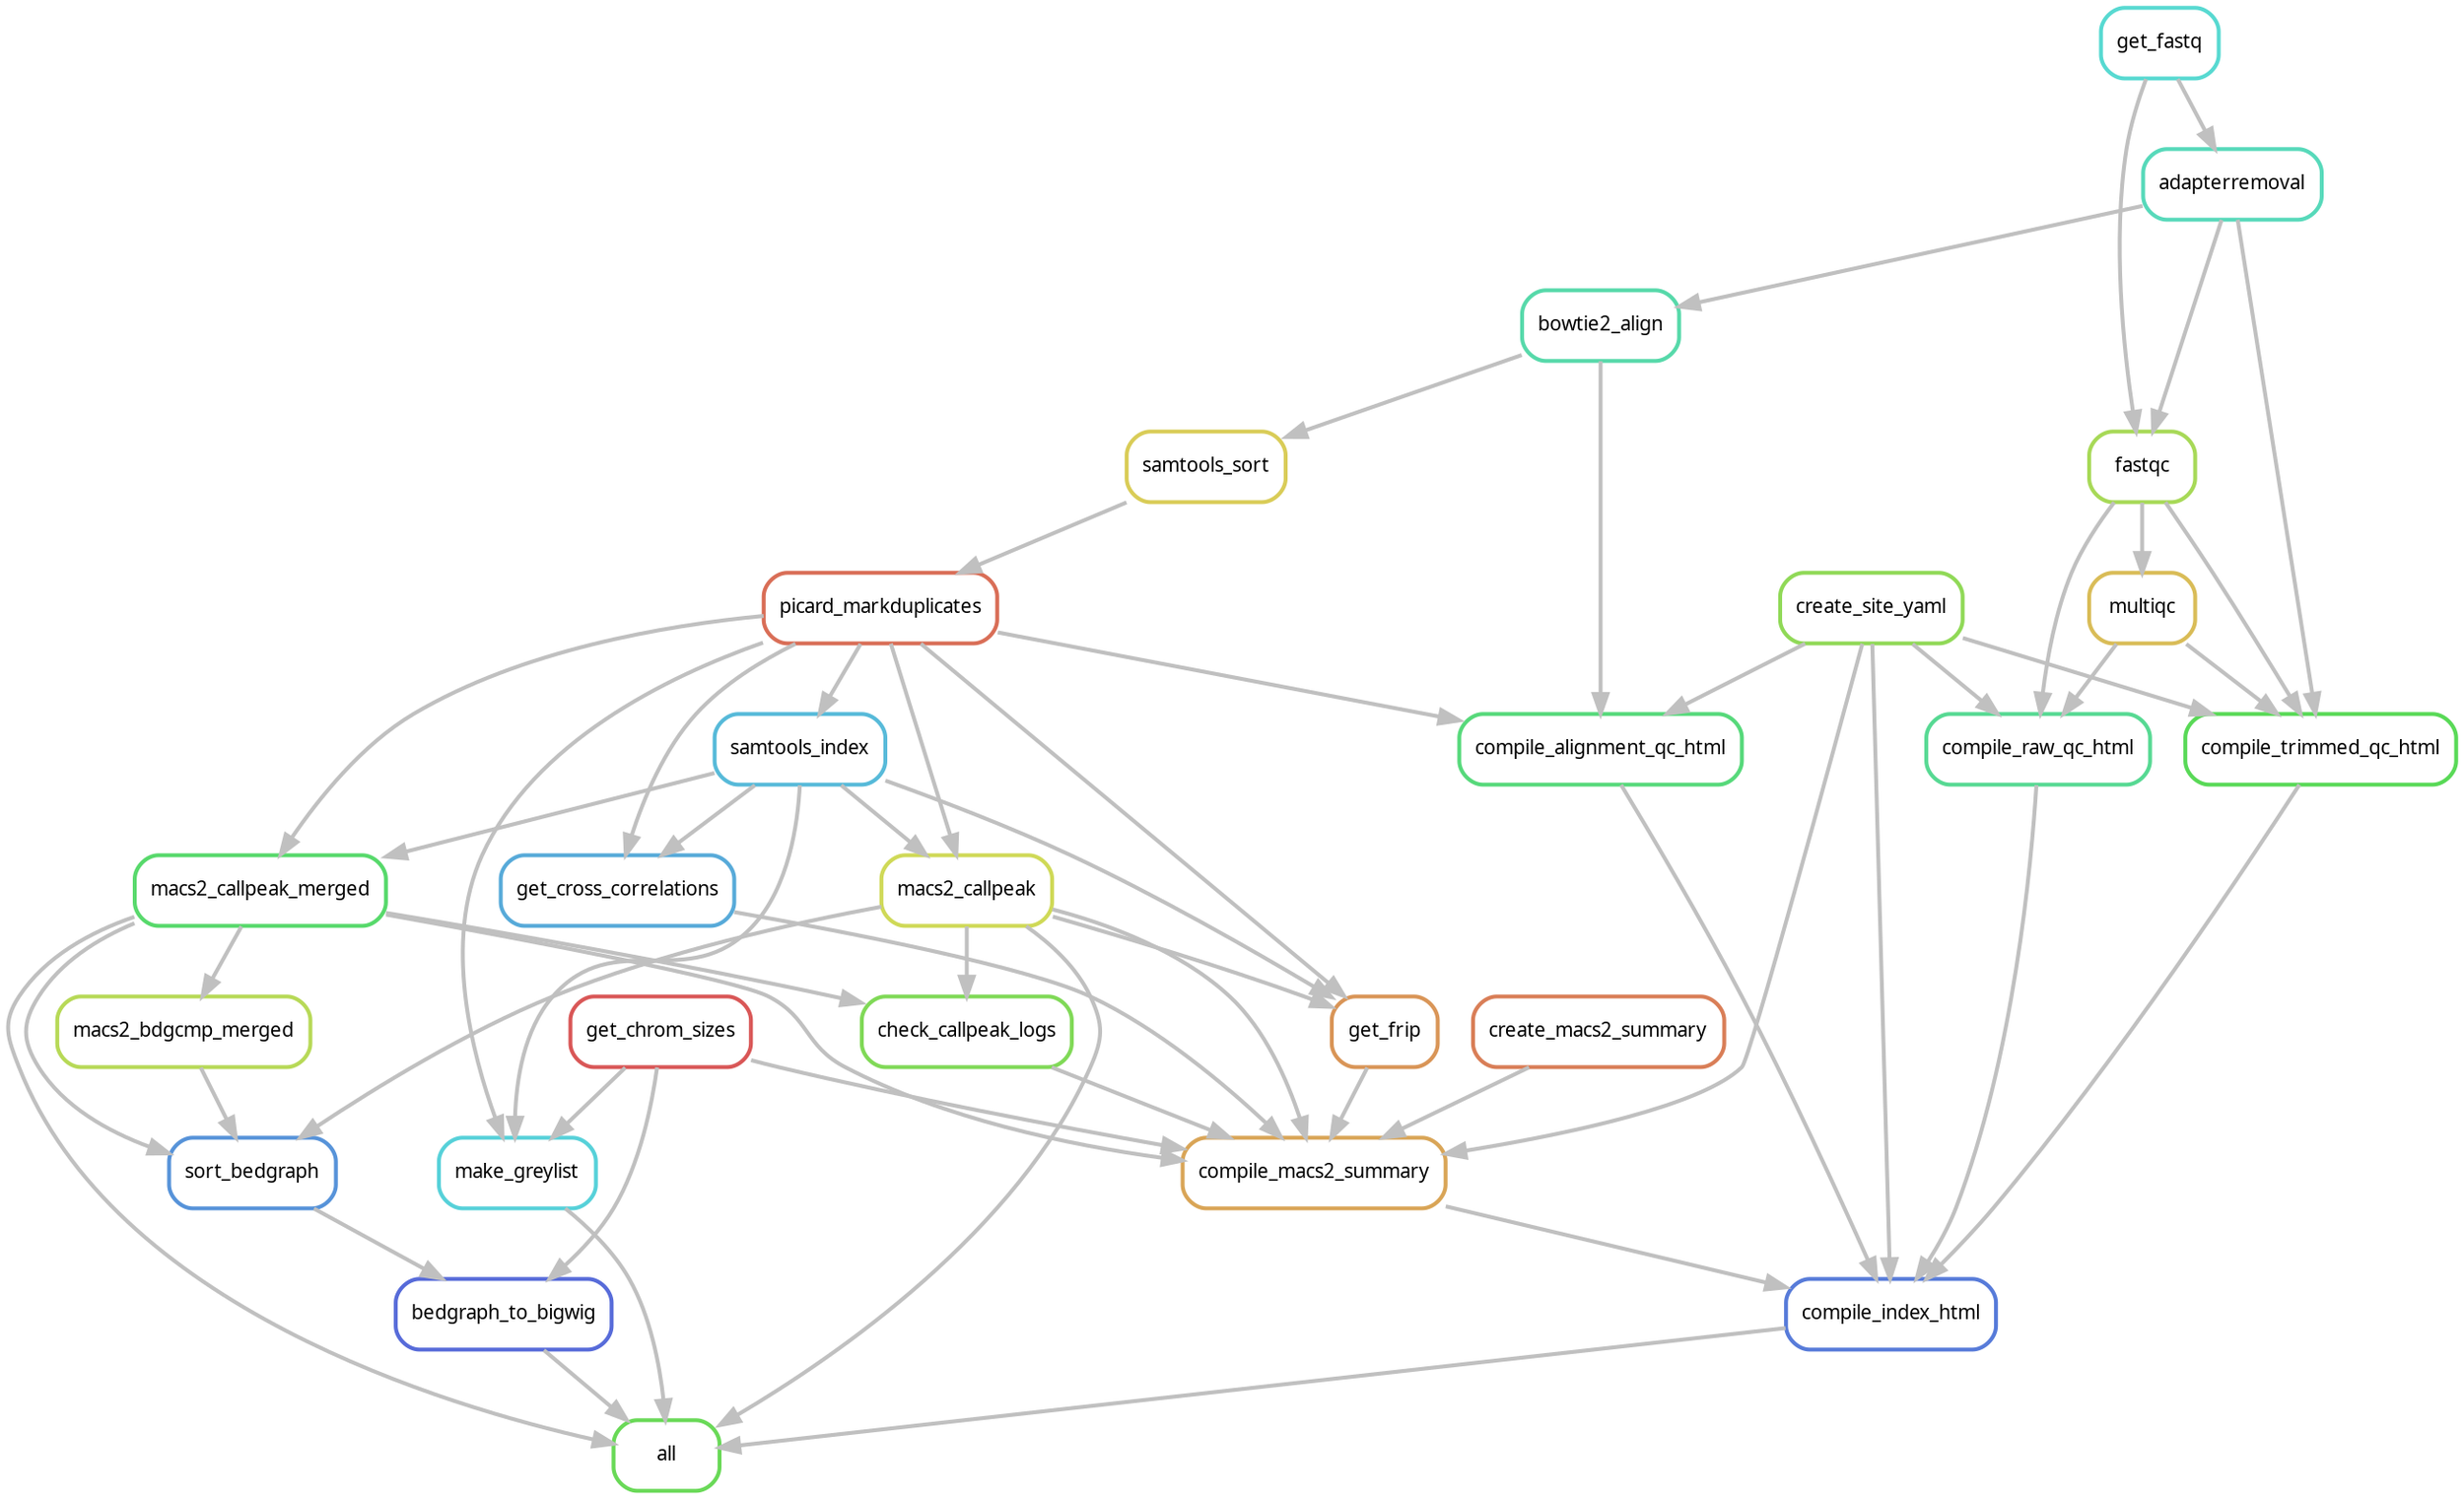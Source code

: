 digraph snakemake_dag {
    graph[bgcolor=white, margin=0];
    node[shape=box, style=rounded, fontname=sans,                 fontsize=10, penwidth=2];
    edge[penwidth=2, color=grey];
	0[label = "all", color = "0.31 0.6 0.85", style="rounded"];
	1[label = "macs2_callpeak", color = "0.18 0.6 0.85", style="rounded"];
	2[label = "picard_markduplicates", color = "0.03 0.6 0.85", style="rounded"];
	3[label = "samtools_sort", color = "0.15 0.6 0.85", style="rounded"];
	4[label = "bowtie2_align", color = "0.44 0.6 0.85", style="rounded"];
	5[label = "adapterremoval", color = "0.46 0.6 0.85", style="rounded"];
	6[label = "get_fastq", color = "0.49 0.6 0.85", style="rounded"];
	7[label = "samtools_index", color = "0.54 0.6 0.85", style="rounded"];
	8[label = "macs2_callpeak_merged", color = "0.36 0.6 0.85", style="rounded"];
	9[label = "make_greylist", color = "0.51 0.6 0.85", style="rounded"];
	10[label = "get_chrom_sizes", color = "0.00 0.6 0.85", style="rounded"];
	11[label = "bedgraph_to_bigwig", color = "0.64 0.6 0.85", style="rounded"];
	12[label = "sort_bedgraph", color = "0.59 0.6 0.85", style="rounded"];
	13[label = "macs2_bdgcmp_merged", color = "0.21 0.6 0.85", style="rounded"];
	14[label = "compile_index_html", color = "0.62 0.6 0.85", style="rounded"];
	15[label = "compile_macs2_summary", color = "0.10 0.6 0.85", style="rounded"];
	16[label = "create_macs2_summary", color = "0.05 0.6 0.85", style="rounded"];
	17[label = "check_callpeak_logs", color = "0.28 0.6 0.85", style="rounded"];
	18[label = "get_cross_correlations", color = "0.56 0.6 0.85", style="rounded"];
	19[label = "get_frip", color = "0.08 0.6 0.85", style="rounded"];
	20[label = "create_site_yaml", color = "0.26 0.6 0.85", style="rounded"];
	21[label = "compile_raw_qc_html", color = "0.41 0.6 0.85", style="rounded"];
	22[label = "fastqc", color = "0.23 0.6 0.85", style="rounded"];
	23[label = "multiqc", color = "0.13 0.6 0.85", style="rounded"];
	24[label = "compile_trimmed_qc_html", color = "0.33 0.6 0.85", style="rounded"];
	25[label = "compile_alignment_qc_html", color = "0.38 0.6 0.85", style="rounded"];
	9 -> 0
	1 -> 0
	14 -> 0
	8 -> 0
	11 -> 0
	2 -> 1
	7 -> 1
	3 -> 2
	4 -> 3
	5 -> 4
	6 -> 5
	2 -> 7
	2 -> 8
	7 -> 8
	2 -> 9
	10 -> 9
	7 -> 9
	10 -> 11
	12 -> 11
	13 -> 12
	1 -> 12
	8 -> 12
	8 -> 13
	21 -> 14
	20 -> 14
	24 -> 14
	15 -> 14
	25 -> 14
	10 -> 15
	16 -> 15
	18 -> 15
	20 -> 15
	17 -> 15
	1 -> 15
	19 -> 15
	8 -> 15
	1 -> 17
	8 -> 17
	2 -> 18
	7 -> 18
	2 -> 19
	1 -> 19
	7 -> 19
	22 -> 21
	23 -> 21
	20 -> 21
	5 -> 22
	6 -> 22
	22 -> 23
	5 -> 24
	22 -> 24
	23 -> 24
	20 -> 24
	4 -> 25
	2 -> 25
	20 -> 25
}            
